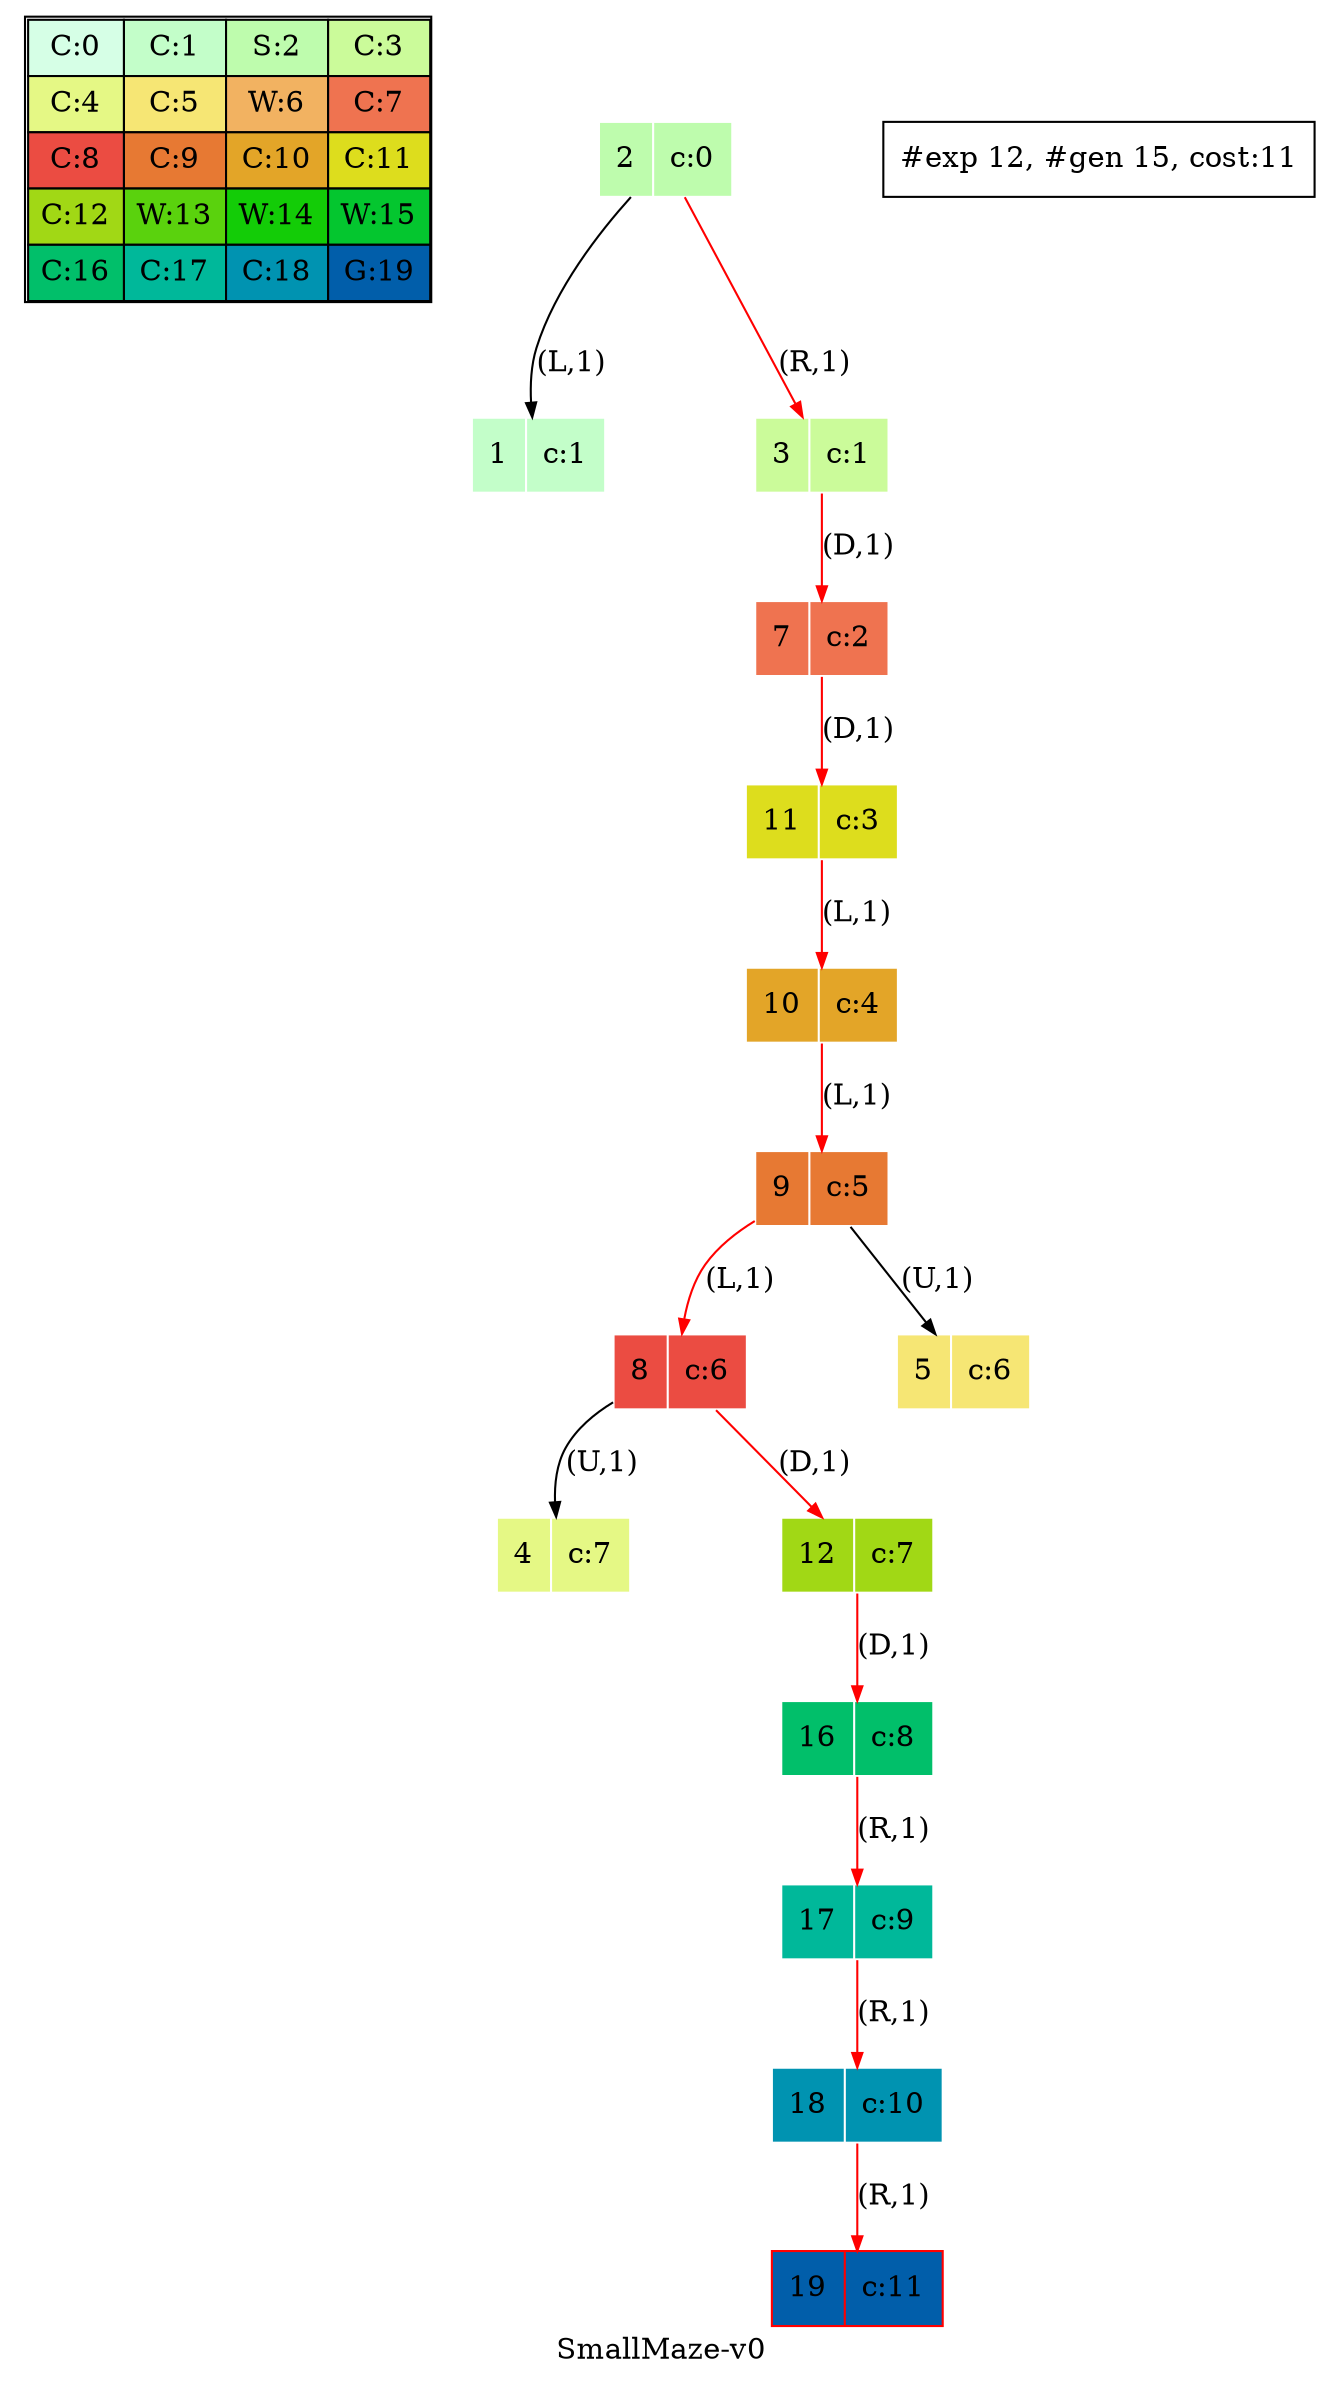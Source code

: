 digraph SmallMaze { label="SmallMaze-v0"
subgraph MAP {label=Map;map [shape=plaintext label=<<table border="1" cellpadding="5" cellspacing="0" cellborder="1"><tr><td bgcolor="0.39803922 0.15947579 0.99679532 1.        ">C:0</td><td bgcolor="0.35098039 0.23194764 0.99315867 1.        ">C:1</td><td bgcolor="0.29607843 0.31486959 0.98720184 1.        ">S:2</td><td bgcolor="0.24901961 0.38410575 0.98063477 1.        ">C:3</td></tr><tr><td bgcolor="0.19411765 0.46220388 0.97128103 1.        ">C:4</td><td bgcolor="0.14705882 0.52643216 0.96182564 1.        ">C:5</td><td bgcolor="0.09215686 0.59770746 0.94913494 1.        ">W:6</td><td bgcolor="0.0372549  0.66454018 0.93467977 1.        ">C:7</td></tr><tr><td bgcolor="0.00980392 0.71791192 0.92090552 1.        ">C:8</td><td bgcolor="0.06470588 0.77520398 0.9032472  1.        ">C:9</td><td bgcolor="0.11176471 0.81974048 0.88677369 1.        ">C:10</td><td bgcolor="0.16666667 0.8660254  0.8660254  1.        ">C:11</td></tr><tr><td bgcolor="0.21372549 0.9005867  0.84695821 1.        ">C:12</td><td bgcolor="0.26862745 0.93467977 0.82325295 1.        ">W:13</td><td bgcolor="0.32352941 0.96182564 0.79801723 1.        ">W:14</td><td bgcolor="0.37058824 0.97940977 0.77520398 1.        ">W:15</td></tr><tr><td bgcolor="0.4254902  0.99315867 0.74725253 1.        ">C:16</td><td bgcolor="0.47254902 0.99907048 0.72218645 1.        ">C:17</td><td bgcolor="0.52745098 0.99907048 0.69169844 1.        ">C:18</td><td bgcolor="0.5745098  0.99315867 0.66454018 1.        ">G:19</td></tr></table>>]} 
nodesep=1 ranksep=0.5 node [shape=record] edge [arrowsize=0.7] 
"0_2" [label="<f0>2 |<f1> c:0" style=filled color=white fillcolor="0.29607843 0.31486959 0.98720184 1.        "]
"0_2.1-0" [label="<f0>1 |<f1> c:1" style=filled color=white fillcolor="0.35098039 0.23194764 0.99315867 1.        "] "0_2" -> "0_2.1-0" [label="(L,1)" ]; 
"0_2.3-1" [label="<f0>3 |<f1> c:1" style=filled color=white fillcolor="0.24901961 0.38410575 0.98063477 1.        "] "0_2" -> "0_2.3-1" [label="(R,1)" color=red ];  
"0_2.3.7-3" [label="<f0>7 |<f1> c:2" style=filled color=white fillcolor="0.0372549  0.66454018 0.93467977 1.        "] "0_2.3-1" -> "0_2.3.7-3" [label="(D,1)" color=red ];  
"0_2.3.7.11-3" [label="<f0>11 |<f1> c:3" style=filled color=white fillcolor="0.16666667 0.8660254  0.8660254  1.        "] "0_2.3.7-3" -> "0_2.3.7.11-3" [label="(D,1)" color=red ];  
"0_2.3.7.11.10-0" [label="<f0>10 |<f1> c:4" style=filled color=white fillcolor="0.11176471 0.81974048 0.88677369 1.        "] "0_2.3.7.11-3" -> "0_2.3.7.11.10-0" [label="(L,1)" color=red ];  
"0_2.3.7.11.10.9-0" [label="<f0>9 |<f1> c:5" style=filled color=white fillcolor="0.06470588 0.77520398 0.9032472  1.        "] "0_2.3.7.11.10-0" -> "0_2.3.7.11.10.9-0" [label="(L,1)" color=red ];  
"0_2.3.7.11.10.9.8-0" [label="<f0>8 |<f1> c:6" style=filled color=white fillcolor="0.00980392 0.71791192 0.92090552 1.        "] "0_2.3.7.11.10.9-0" -> "0_2.3.7.11.10.9.8-0" [label="(L,1)" color=red ];  
"0_2.3.7.11.10.9.5-2" [label="<f0>5 |<f1> c:6" style=filled color=white fillcolor="0.14705882 0.52643216 0.96182564 1.        "] "0_2.3.7.11.10.9-0" -> "0_2.3.7.11.10.9.5-2" [label="(U,1)" ]; 
"0_2.3.7.11.10.9.8.4-2" [label="<f0>4 |<f1> c:7" style=filled color=white fillcolor="0.19411765 0.46220388 0.97128103 1.        "] "0_2.3.7.11.10.9.8-0" -> "0_2.3.7.11.10.9.8.4-2" [label="(U,1)" ]; 
"0_2.3.7.11.10.9.8.12-3" [label="<f0>12 |<f1> c:7" style=filled color=white fillcolor="0.21372549 0.9005867  0.84695821 1.        "] "0_2.3.7.11.10.9.8-0" -> "0_2.3.7.11.10.9.8.12-3" [label="(D,1)" color=red ];  
"0_2.3.7.11.10.9.8.12.16-3" [label="<f0>16 |<f1> c:8" style=filled color=white fillcolor="0.4254902  0.99315867 0.74725253 1.        "] "0_2.3.7.11.10.9.8.12-3" -> "0_2.3.7.11.10.9.8.12.16-3" [label="(D,1)" color=red ];  
"0_2.3.7.11.10.9.8.12.16.17-1" [label="<f0>17 |<f1> c:9" style=filled color=white fillcolor="0.47254902 0.99907048 0.72218645 1.        "] "0_2.3.7.11.10.9.8.12.16-3" -> "0_2.3.7.11.10.9.8.12.16.17-1" [label="(R,1)" color=red ];  
"0_2.3.7.11.10.9.8.12.16.17.18-1" [label="<f0>18 |<f1> c:10" style=filled color=white fillcolor="0.52745098 0.99907048 0.69169844 1.        "] "0_2.3.7.11.10.9.8.12.16.17-1" -> "0_2.3.7.11.10.9.8.12.16.17.18-1" [label="(R,1)" color=red ];  
"0_2.3.7.11.10.9.8.12.16.17.18.19-1" [label="<f0>19 |<f1> c:11" style=filled color=red fillcolor="0.5745098  0.99315867 0.66454018 1.        "] "0_2.3.7.11.10.9.8.12.16.17.18-1" -> "0_2.3.7.11.10.9.8.12.16.17.18.19-1" [label="(R,1)" color=red ];  
 "#exp 12, #gen 15, cost:11" [ shape=box ];
}
